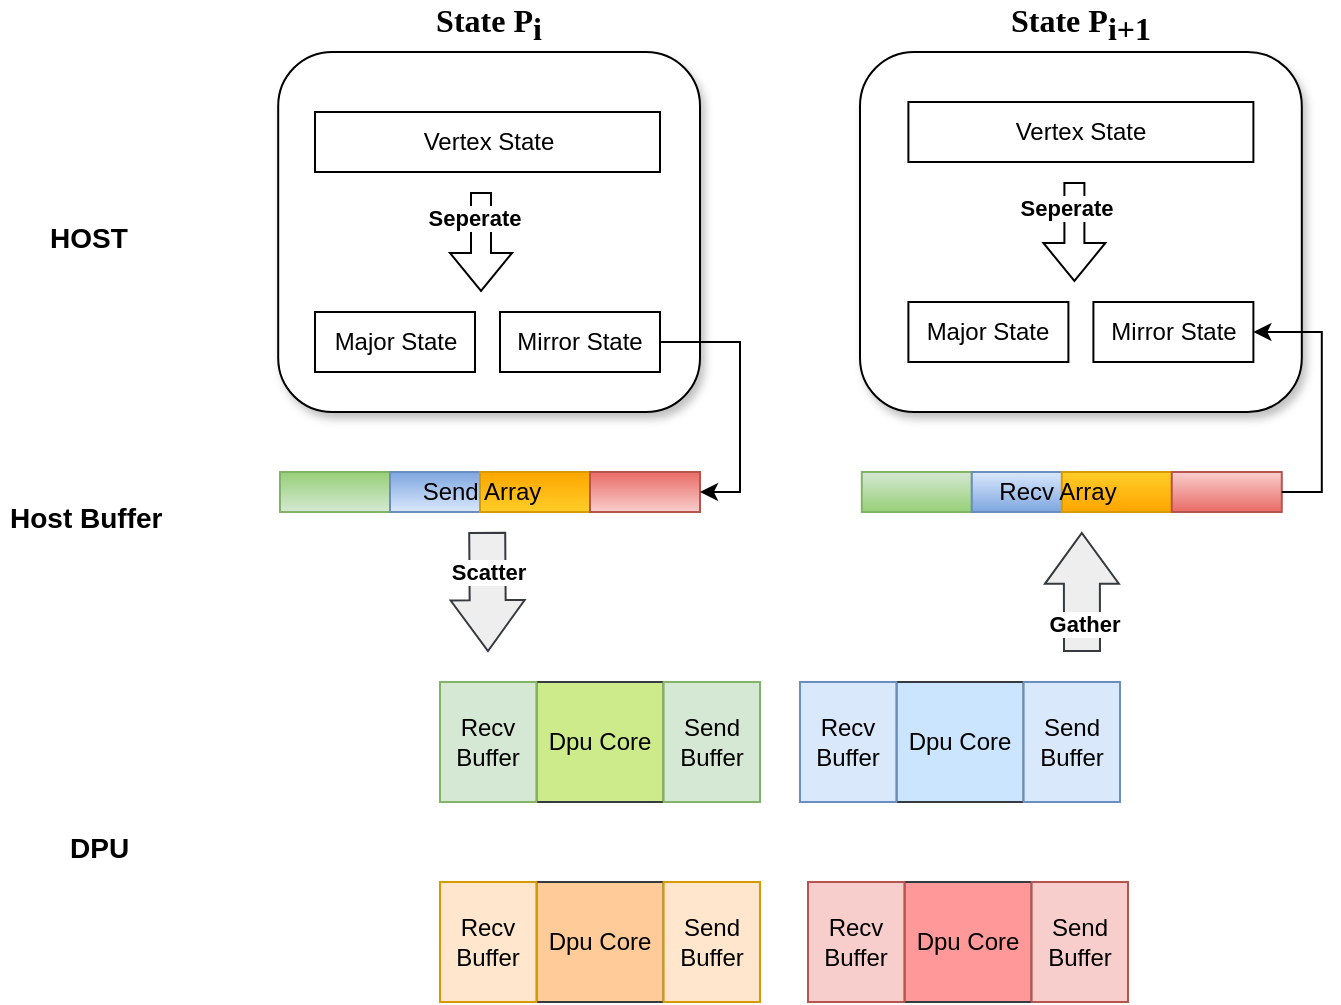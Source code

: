 <mxfile version="21.3.7" type="github">
  <diagram name="第 1 页" id="WnKNG6_DYxE4EP30FGyO">
    <mxGraphModel dx="1026" dy="518" grid="1" gridSize="10" guides="1" tooltips="1" connect="1" arrows="1" fold="1" page="1" pageScale="1" pageWidth="827" pageHeight="1169" math="0" shadow="0">
      <root>
        <mxCell id="0" />
        <mxCell id="1" parent="0" />
        <mxCell id="tbXObs1JxIp5LCsgutEW-89" value="" style="rounded=0;whiteSpace=wrap;html=1;fillColor=#d5e8d4;strokeColor=#82b366;fillStyle=auto;gradientColor=#97d077;gradientDirection=north;movable=1;resizable=1;rotatable=1;deletable=1;editable=1;locked=0;connectable=1;container=0;direction=east;" vertex="1" parent="1">
          <mxGeometry x="180" y="320" width="55" height="20" as="geometry" />
        </mxCell>
        <mxCell id="tbXObs1JxIp5LCsgutEW-122" value="" style="rounded=0;whiteSpace=wrap;html=1;fillColor=#dae8fc;strokeColor=#6c8ebf;fillStyle=auto;gradientColor=#7ea6e0;gradientDirection=north;movable=1;resizable=1;rotatable=1;deletable=1;editable=1;locked=0;connectable=1;container=0;direction=east;" vertex="1" parent="1">
          <mxGeometry x="235" y="320" width="55" height="20" as="geometry" />
        </mxCell>
        <mxCell id="tbXObs1JxIp5LCsgutEW-124" value="" style="rounded=0;whiteSpace=wrap;html=1;fillColor=#ffcd28;strokeColor=#d79b00;fillStyle=auto;gradientColor=#ffa500;gradientDirection=north;movable=1;resizable=1;rotatable=1;deletable=1;editable=1;locked=0;connectable=1;container=0;direction=east;" vertex="1" parent="1">
          <mxGeometry x="280" y="320" width="55" height="20" as="geometry" />
        </mxCell>
        <mxCell id="tbXObs1JxIp5LCsgutEW-125" value="" style="rounded=0;whiteSpace=wrap;html=1;fillColor=#f8cecc;strokeColor=#b85450;fillStyle=auto;gradientColor=#ea6b66;gradientDirection=north;movable=1;resizable=1;rotatable=1;deletable=1;editable=1;locked=0;connectable=1;container=0;direction=east;" vertex="1" parent="1">
          <mxGeometry x="335" y="320" width="55" height="20" as="geometry" />
        </mxCell>
        <mxCell id="tbXObs1JxIp5LCsgutEW-105" value="Dpu Core" style="rounded=0;whiteSpace=wrap;html=1;fillColor=#cce5ff;strokeColor=#36393d;" vertex="1" parent="1">
          <mxGeometry x="488.193" y="425" width="63.614" height="60" as="geometry" />
        </mxCell>
        <mxCell id="tbXObs1JxIp5LCsgutEW-106" value="Send&lt;br&gt;Buffer" style="rounded=0;whiteSpace=wrap;html=1;fillColor=#dae8fc;strokeColor=#6c8ebf;" vertex="1" parent="1">
          <mxGeometry x="551.807" y="425" width="48.193" height="60" as="geometry" />
        </mxCell>
        <mxCell id="tbXObs1JxIp5LCsgutEW-107" value="Recv&lt;br&gt;Buffer" style="rounded=0;whiteSpace=wrap;html=1;fillColor=#dae8fc;strokeColor=#6c8ebf;" vertex="1" parent="1">
          <mxGeometry x="440" y="425" width="48.193" height="60" as="geometry" />
        </mxCell>
        <mxCell id="tbXObs1JxIp5LCsgutEW-116" value="Dpu Core" style="rounded=0;whiteSpace=wrap;html=1;fillColor=#FF9999;strokeColor=#36393d;" vertex="1" parent="1">
          <mxGeometry x="492.193" y="525" width="63.614" height="60" as="geometry" />
        </mxCell>
        <mxCell id="tbXObs1JxIp5LCsgutEW-117" value="Send&lt;br&gt;Buffer" style="rounded=0;whiteSpace=wrap;html=1;fillColor=#f8cecc;strokeColor=#b85450;" vertex="1" parent="1">
          <mxGeometry x="555.807" y="525" width="48.193" height="60" as="geometry" />
        </mxCell>
        <mxCell id="tbXObs1JxIp5LCsgutEW-118" value="Recv&lt;br&gt;Buffer" style="rounded=0;whiteSpace=wrap;html=1;fillColor=#f8cecc;strokeColor=#b85450;" vertex="1" parent="1">
          <mxGeometry x="444" y="525" width="48.193" height="60" as="geometry" />
        </mxCell>
        <mxCell id="tbXObs1JxIp5LCsgutEW-100" value="Dpu Core" style="rounded=0;whiteSpace=wrap;html=1;fillColor=#cdeb8b;strokeColor=#36393d;" vertex="1" parent="1">
          <mxGeometry x="308.193" y="425" width="63.614" height="60" as="geometry" />
        </mxCell>
        <mxCell id="tbXObs1JxIp5LCsgutEW-101" value="Send&lt;br&gt;Buffer" style="rounded=0;whiteSpace=wrap;html=1;fillColor=#d5e8d4;strokeColor=#82b366;" vertex="1" parent="1">
          <mxGeometry x="371.807" y="425" width="48.193" height="60" as="geometry" />
        </mxCell>
        <mxCell id="tbXObs1JxIp5LCsgutEW-102" value="Recv&lt;br&gt;Buffer" style="rounded=0;whiteSpace=wrap;html=1;fillColor=#d5e8d4;strokeColor=#82b366;" vertex="1" parent="1">
          <mxGeometry x="260" y="425" width="48.193" height="60" as="geometry" />
        </mxCell>
        <mxCell id="tbXObs1JxIp5LCsgutEW-111" value="Dpu Core" style="rounded=0;whiteSpace=wrap;html=1;fillColor=#ffcc99;strokeColor=#36393d;" vertex="1" parent="1">
          <mxGeometry x="308.193" y="525" width="63.614" height="60" as="geometry" />
        </mxCell>
        <mxCell id="tbXObs1JxIp5LCsgutEW-112" value="Send&lt;br&gt;Buffer" style="rounded=0;whiteSpace=wrap;html=1;fillColor=#ffe6cc;strokeColor=#d79b00;" vertex="1" parent="1">
          <mxGeometry x="371.807" y="525" width="48.193" height="60" as="geometry" />
        </mxCell>
        <mxCell id="tbXObs1JxIp5LCsgutEW-113" value="Recv&lt;br&gt;Buffer" style="rounded=0;whiteSpace=wrap;html=1;fillColor=#ffe6cc;strokeColor=#d79b00;" vertex="1" parent="1">
          <mxGeometry x="260" y="525" width="48.193" height="60" as="geometry" />
        </mxCell>
        <mxCell id="tbXObs1JxIp5LCsgutEW-138" value="" style="shape=flexArrow;endArrow=classic;html=1;rounded=0;endWidth=18;endSize=8.13;width=18;fillColor=#eeeeee;strokeColor=#36393d;" edge="1" parent="1">
          <mxGeometry width="50" height="50" relative="1" as="geometry">
            <mxPoint x="283.6" y="350" as="sourcePoint" />
            <mxPoint x="284" y="410" as="targetPoint" />
          </mxGeometry>
        </mxCell>
        <mxCell id="tbXObs1JxIp5LCsgutEW-139" value="&lt;b&gt;Scatter&lt;/b&gt;" style="edgeLabel;html=1;align=center;verticalAlign=middle;resizable=0;points=[];" vertex="1" connectable="0" parent="tbXObs1JxIp5LCsgutEW-138">
          <mxGeometry x="-0.049" y="3" relative="1" as="geometry">
            <mxPoint x="-3" y="-9" as="offset" />
          </mxGeometry>
        </mxCell>
        <mxCell id="tbXObs1JxIp5LCsgutEW-140" value="" style="shape=flexArrow;endArrow=classic;html=1;rounded=0;endWidth=18;endSize=8.13;width=18;fillColor=#eeeeee;strokeColor=#36393d;" edge="1" parent="1">
          <mxGeometry width="50" height="50" relative="1" as="geometry">
            <mxPoint x="581" y="410" as="sourcePoint" />
            <mxPoint x="580.9" y="350" as="targetPoint" />
          </mxGeometry>
        </mxCell>
        <mxCell id="tbXObs1JxIp5LCsgutEW-141" value="&lt;b&gt;Gather&lt;/b&gt;" style="edgeLabel;html=1;align=center;verticalAlign=middle;resizable=0;points=[];" vertex="1" connectable="0" parent="tbXObs1JxIp5LCsgutEW-140">
          <mxGeometry x="-0.049" y="3" relative="1" as="geometry">
            <mxPoint x="4" y="14" as="offset" />
          </mxGeometry>
        </mxCell>
        <mxCell id="tbXObs1JxIp5LCsgutEW-142" value="State P&lt;sub style=&quot;font-size: 16px;&quot;&gt;i&lt;/sub&gt;" style="rounded=1;whiteSpace=wrap;html=1;labelPosition=center;verticalLabelPosition=top;align=center;verticalAlign=bottom;fontFamily=Comic Sans MS;fontStyle=1;fontSize=16;glass=0;shadow=1;" vertex="1" parent="1">
          <mxGeometry x="179.1" y="110" width="210.9" height="180" as="geometry" />
        </mxCell>
        <mxCell id="tbXObs1JxIp5LCsgutEW-143" value="&lt;div style=&quot;text-align: left; font-size: 16px;&quot;&gt;&lt;span style=&quot;background-color: initial; font-size: 16px;&quot;&gt;State P&lt;/span&gt;&lt;sub style=&quot;background-color: initial; font-size: 16px;&quot;&gt;i+1&lt;/sub&gt;&lt;/div&gt;" style="rounded=1;whiteSpace=wrap;html=1;labelPosition=center;verticalLabelPosition=top;align=center;verticalAlign=bottom;fontFamily=Comic Sans MS;fontSize=16;fontStyle=1;shadow=1;" vertex="1" parent="1">
          <mxGeometry x="470" y="110" width="220.9" height="180" as="geometry" />
        </mxCell>
        <mxCell id="tbXObs1JxIp5LCsgutEW-145" value="Vertex State" style="rounded=0;whiteSpace=wrap;html=1;" vertex="1" parent="1">
          <mxGeometry x="197.5" y="140" width="172.5" height="30" as="geometry" />
        </mxCell>
        <mxCell id="tbXObs1JxIp5LCsgutEW-146" value="Major State" style="rounded=0;whiteSpace=wrap;html=1;" vertex="1" parent="1">
          <mxGeometry x="197.5" y="240" width="80" height="30" as="geometry" />
        </mxCell>
        <mxCell id="tbXObs1JxIp5LCsgutEW-164" style="edgeStyle=orthogonalEdgeStyle;rounded=0;orthogonalLoop=1;jettySize=auto;html=1;exitX=1;exitY=0.5;exitDx=0;exitDy=0;entryX=1;entryY=0.5;entryDx=0;entryDy=0;" edge="1" parent="1" source="tbXObs1JxIp5LCsgutEW-147" target="tbXObs1JxIp5LCsgutEW-125">
          <mxGeometry relative="1" as="geometry" />
        </mxCell>
        <mxCell id="tbXObs1JxIp5LCsgutEW-147" value="Mirror State" style="rounded=0;whiteSpace=wrap;html=1;" vertex="1" parent="1">
          <mxGeometry x="290" y="240" width="80" height="30" as="geometry" />
        </mxCell>
        <mxCell id="tbXObs1JxIp5LCsgutEW-148" value="&lt;h1&gt;&lt;font style=&quot;font-size: 14px;&quot;&gt;Host Buffer&lt;/font&gt;&lt;/h1&gt;" style="text;html=1;strokeColor=none;fillColor=none;spacing=5;spacingTop=-20;whiteSpace=wrap;overflow=hidden;rounded=0;" vertex="1" parent="1">
          <mxGeometry x="40" y="320" width="110" height="40" as="geometry" />
        </mxCell>
        <mxCell id="tbXObs1JxIp5LCsgutEW-149" value="Send Array" style="text;html=1;strokeColor=none;fillColor=none;align=center;verticalAlign=middle;whiteSpace=wrap;rounded=0;" vertex="1" parent="1">
          <mxGeometry x="250" y="312.5" width="62" height="35" as="geometry" />
        </mxCell>
        <mxCell id="tbXObs1JxIp5LCsgutEW-151" value="&lt;h1&gt;&lt;font style=&quot;font-size: 14px;&quot;&gt;DPU&lt;/font&gt;&lt;/h1&gt;" style="text;html=1;strokeColor=none;fillColor=none;spacing=5;spacingTop=-20;whiteSpace=wrap;overflow=hidden;rounded=0;" vertex="1" parent="1">
          <mxGeometry x="70" y="485" width="40" height="45" as="geometry" />
        </mxCell>
        <mxCell id="tbXObs1JxIp5LCsgutEW-152" value="&lt;h1&gt;&lt;font style=&quot;font-size: 14px;&quot;&gt;HOST&lt;/font&gt;&lt;/h1&gt;" style="text;html=1;strokeColor=none;fillColor=none;spacing=5;spacingTop=-20;whiteSpace=wrap;overflow=hidden;rounded=0;" vertex="1" parent="1">
          <mxGeometry x="60" y="180" width="50" height="50" as="geometry" />
        </mxCell>
        <mxCell id="tbXObs1JxIp5LCsgutEW-154" value="" style="shape=flexArrow;endArrow=classic;html=1;rounded=0;" edge="1" parent="1">
          <mxGeometry width="50" height="50" relative="1" as="geometry">
            <mxPoint x="280.5" y="180" as="sourcePoint" />
            <mxPoint x="280.5" y="230" as="targetPoint" />
          </mxGeometry>
        </mxCell>
        <mxCell id="tbXObs1JxIp5LCsgutEW-155" value="&lt;b&gt;Seperate&lt;/b&gt;" style="edgeLabel;html=1;align=center;verticalAlign=middle;resizable=0;points=[];" vertex="1" connectable="0" parent="tbXObs1JxIp5LCsgutEW-154">
          <mxGeometry x="-0.48" y="-4" relative="1" as="geometry">
            <mxPoint as="offset" />
          </mxGeometry>
        </mxCell>
        <mxCell id="tbXObs1JxIp5LCsgutEW-158" value="Vertex State" style="rounded=0;whiteSpace=wrap;html=1;" vertex="1" parent="1">
          <mxGeometry x="494.2" y="135" width="172.5" height="30" as="geometry" />
        </mxCell>
        <mxCell id="tbXObs1JxIp5LCsgutEW-159" value="" style="shape=flexArrow;endArrow=classic;html=1;rounded=0;" edge="1" parent="1">
          <mxGeometry width="50" height="50" relative="1" as="geometry">
            <mxPoint x="577.2" y="175" as="sourcePoint" />
            <mxPoint x="577.2" y="225" as="targetPoint" />
          </mxGeometry>
        </mxCell>
        <mxCell id="tbXObs1JxIp5LCsgutEW-160" value="&lt;b&gt;Seperate&lt;/b&gt;" style="edgeLabel;html=1;align=center;verticalAlign=middle;resizable=0;points=[];" vertex="1" connectable="0" parent="tbXObs1JxIp5LCsgutEW-159">
          <mxGeometry x="-0.48" y="-4" relative="1" as="geometry">
            <mxPoint as="offset" />
          </mxGeometry>
        </mxCell>
        <mxCell id="tbXObs1JxIp5LCsgutEW-161" value="Major State" style="rounded=0;whiteSpace=wrap;html=1;" vertex="1" parent="1">
          <mxGeometry x="494.2" y="235" width="80" height="30" as="geometry" />
        </mxCell>
        <mxCell id="tbXObs1JxIp5LCsgutEW-162" value="Mirror State" style="rounded=0;whiteSpace=wrap;html=1;" vertex="1" parent="1">
          <mxGeometry x="586.7" y="235" width="80" height="30" as="geometry" />
        </mxCell>
        <mxCell id="tbXObs1JxIp5LCsgutEW-165" value="" style="group" vertex="1" connectable="0" parent="1">
          <mxGeometry x="470.9" y="312.5" width="210" height="35" as="geometry" />
        </mxCell>
        <mxCell id="tbXObs1JxIp5LCsgutEW-134" value="" style="rounded=0;whiteSpace=wrap;html=1;fillColor=#d5e8d4;strokeColor=#82b366;fillStyle=auto;gradientColor=#97d077;gradientDirection=south;movable=1;resizable=1;rotatable=1;deletable=1;editable=1;locked=0;connectable=1;container=0;direction=east;" vertex="1" parent="tbXObs1JxIp5LCsgutEW-165">
          <mxGeometry y="7.5" width="55" height="20" as="geometry" />
        </mxCell>
        <mxCell id="tbXObs1JxIp5LCsgutEW-135" value="" style="rounded=0;whiteSpace=wrap;html=1;fillColor=#dae8fc;strokeColor=#6c8ebf;fillStyle=auto;gradientColor=#7ea6e0;gradientDirection=south;movable=1;resizable=1;rotatable=1;deletable=1;editable=1;locked=0;connectable=1;container=0;direction=east;" vertex="1" parent="tbXObs1JxIp5LCsgutEW-165">
          <mxGeometry x="55" y="7.5" width="55" height="20" as="geometry" />
        </mxCell>
        <mxCell id="tbXObs1JxIp5LCsgutEW-136" value="" style="rounded=0;whiteSpace=wrap;html=1;fillColor=#ffcd28;strokeColor=#d79b00;fillStyle=auto;gradientColor=#ffa500;gradientDirection=south;movable=1;resizable=1;rotatable=1;deletable=1;editable=1;locked=0;connectable=1;container=0;direction=east;" vertex="1" parent="tbXObs1JxIp5LCsgutEW-165">
          <mxGeometry x="100" y="7.5" width="55" height="20" as="geometry" />
        </mxCell>
        <mxCell id="tbXObs1JxIp5LCsgutEW-137" value="" style="rounded=0;whiteSpace=wrap;html=1;fillColor=#f8cecc;strokeColor=#b85450;fillStyle=auto;gradientColor=#ea6b66;gradientDirection=south;movable=1;resizable=1;rotatable=1;deletable=1;editable=1;locked=0;connectable=1;container=0;direction=east;" vertex="1" parent="tbXObs1JxIp5LCsgutEW-165">
          <mxGeometry x="155" y="7.5" width="55" height="20" as="geometry" />
        </mxCell>
        <mxCell id="tbXObs1JxIp5LCsgutEW-150" value="Recv Array" style="text;html=1;strokeColor=none;fillColor=none;align=center;verticalAlign=middle;whiteSpace=wrap;rounded=0;" vertex="1" parent="tbXObs1JxIp5LCsgutEW-165">
          <mxGeometry x="63.1" width="70" height="35" as="geometry" />
        </mxCell>
        <mxCell id="tbXObs1JxIp5LCsgutEW-166" style="edgeStyle=orthogonalEdgeStyle;rounded=0;orthogonalLoop=1;jettySize=auto;html=1;exitX=1;exitY=0.5;exitDx=0;exitDy=0;entryX=1;entryY=0.5;entryDx=0;entryDy=0;" edge="1" parent="1" source="tbXObs1JxIp5LCsgutEW-137" target="tbXObs1JxIp5LCsgutEW-162">
          <mxGeometry relative="1" as="geometry" />
        </mxCell>
      </root>
    </mxGraphModel>
  </diagram>
</mxfile>
